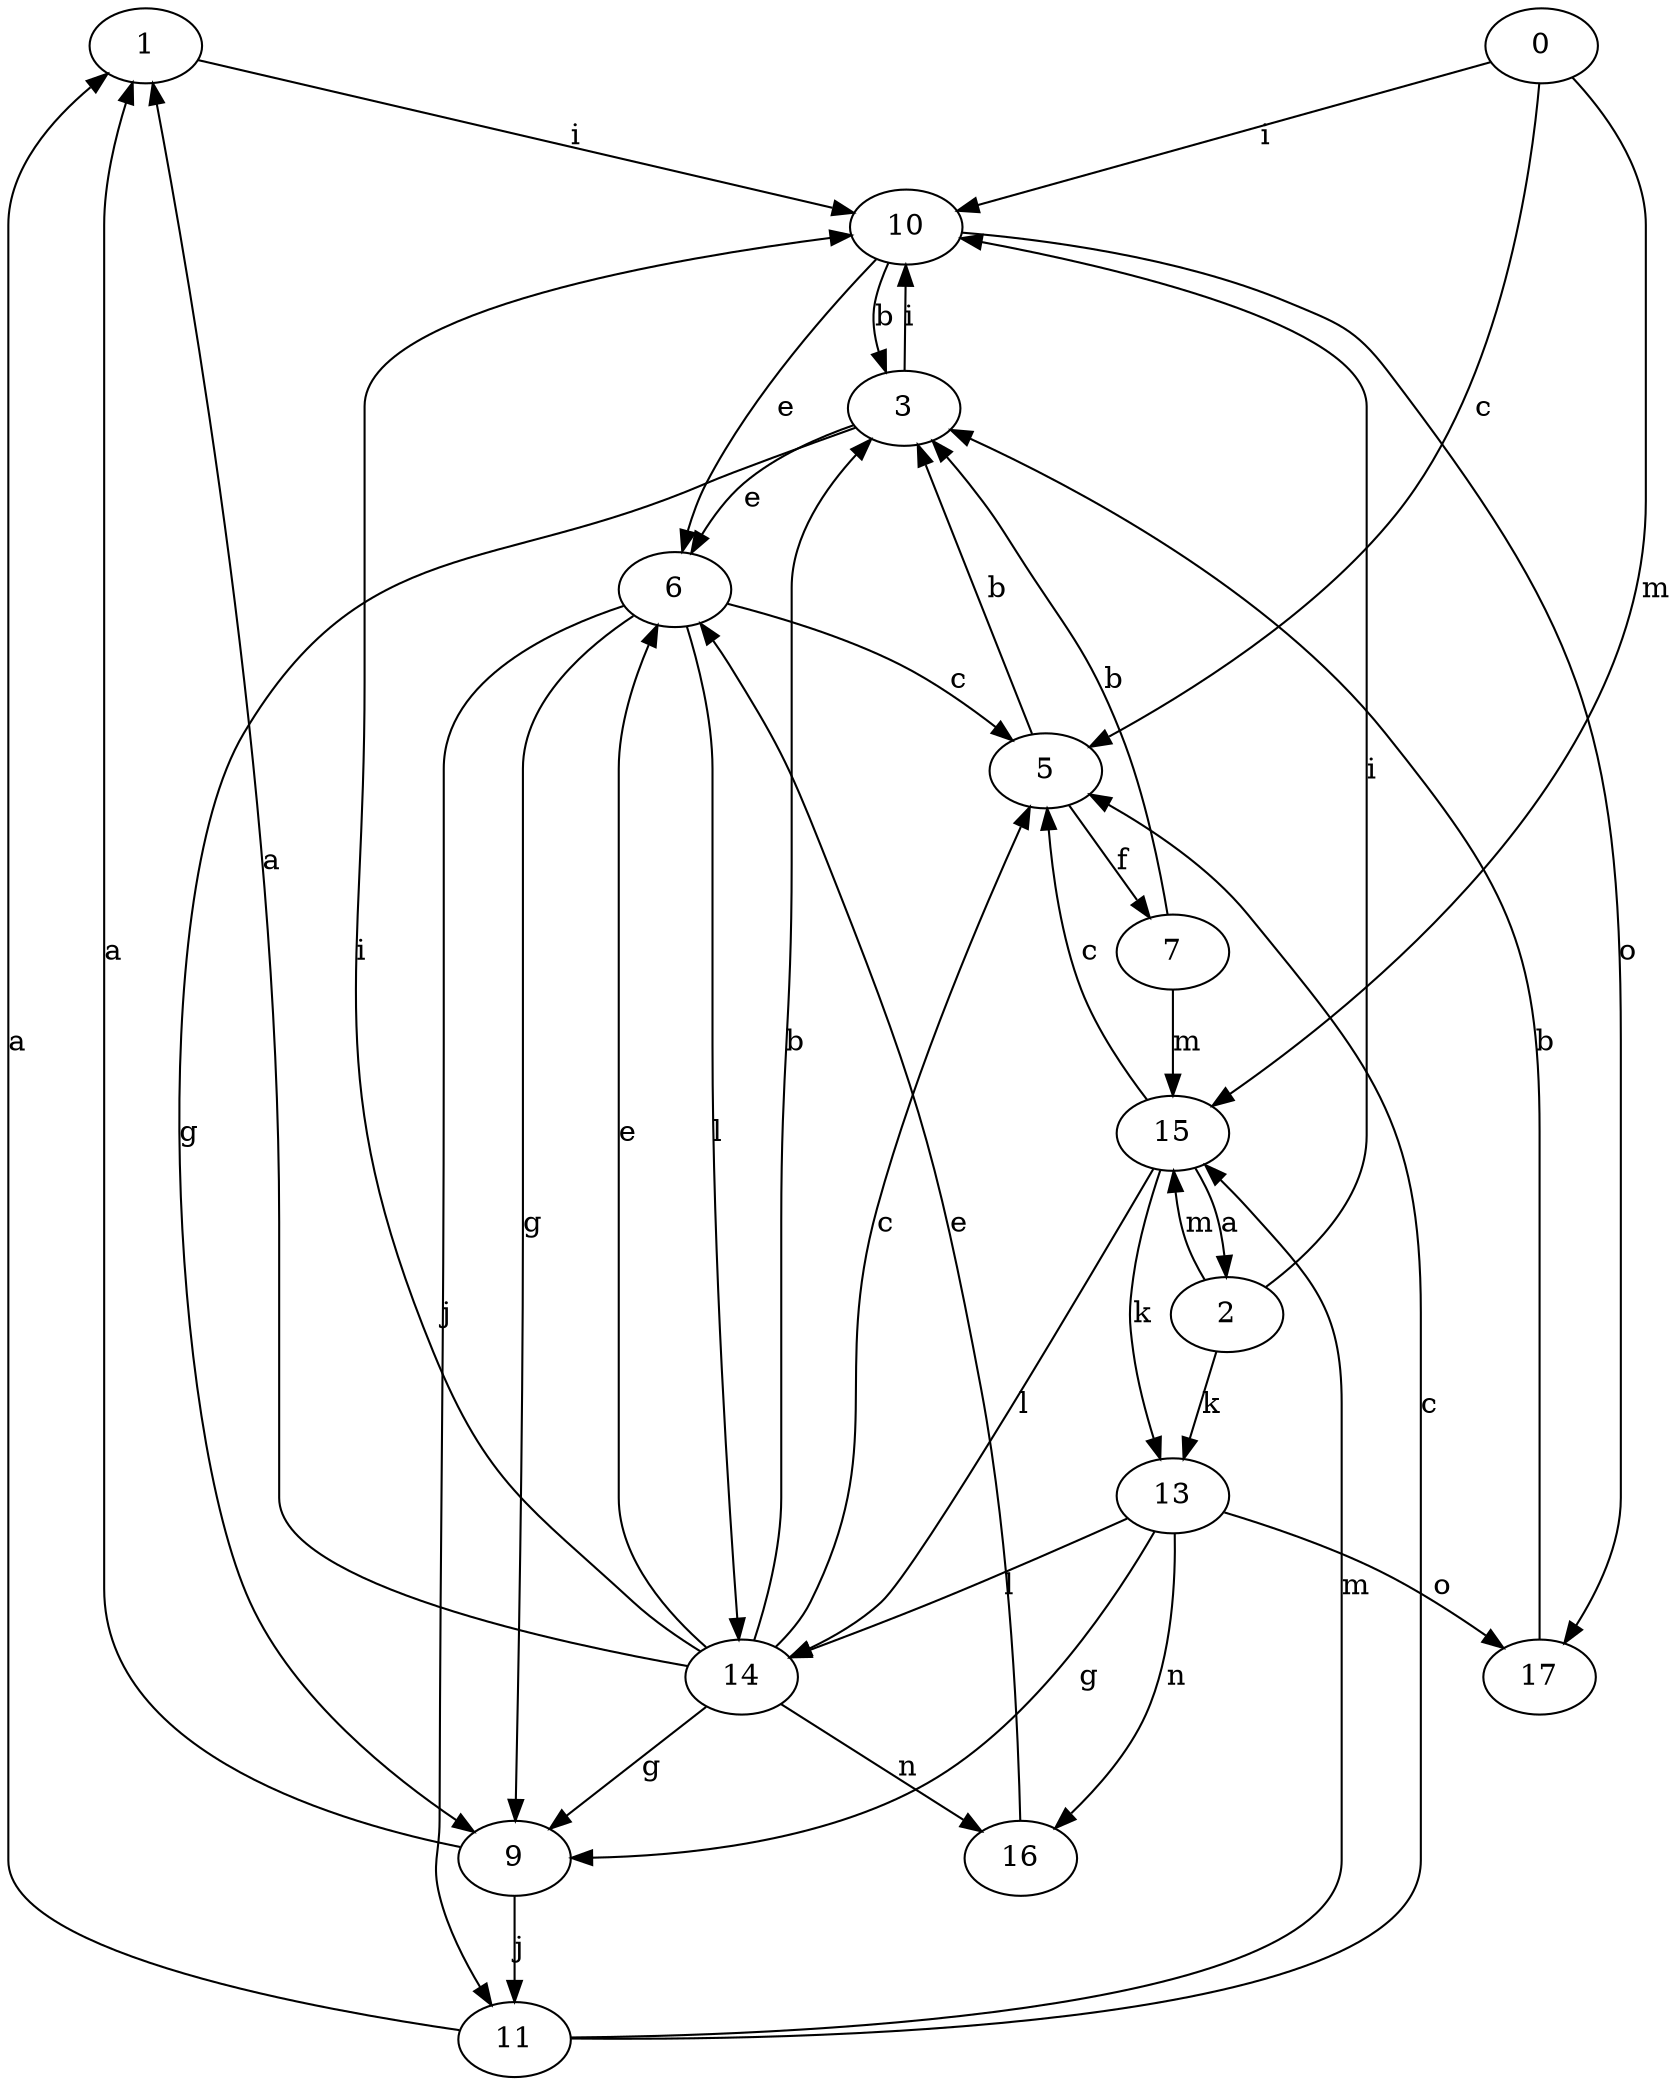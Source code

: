 strict digraph  {
1;
2;
3;
5;
6;
7;
9;
10;
11;
0;
13;
14;
15;
16;
17;
1 -> 10  [label=i];
2 -> 10  [label=i];
2 -> 13  [label=k];
2 -> 15  [label=m];
3 -> 6  [label=e];
3 -> 9  [label=g];
3 -> 10  [label=i];
5 -> 3  [label=b];
5 -> 7  [label=f];
6 -> 5  [label=c];
6 -> 9  [label=g];
6 -> 11  [label=j];
6 -> 14  [label=l];
7 -> 3  [label=b];
7 -> 15  [label=m];
9 -> 1  [label=a];
9 -> 11  [label=j];
10 -> 3  [label=b];
10 -> 6  [label=e];
10 -> 17  [label=o];
11 -> 1  [label=a];
11 -> 5  [label=c];
11 -> 15  [label=m];
0 -> 5  [label=c];
0 -> 10  [label=i];
0 -> 15  [label=m];
13 -> 9  [label=g];
13 -> 14  [label=l];
13 -> 16  [label=n];
13 -> 17  [label=o];
14 -> 1  [label=a];
14 -> 3  [label=b];
14 -> 5  [label=c];
14 -> 6  [label=e];
14 -> 9  [label=g];
14 -> 10  [label=i];
14 -> 16  [label=n];
15 -> 2  [label=a];
15 -> 5  [label=c];
15 -> 13  [label=k];
15 -> 14  [label=l];
16 -> 6  [label=e];
17 -> 3  [label=b];
}
